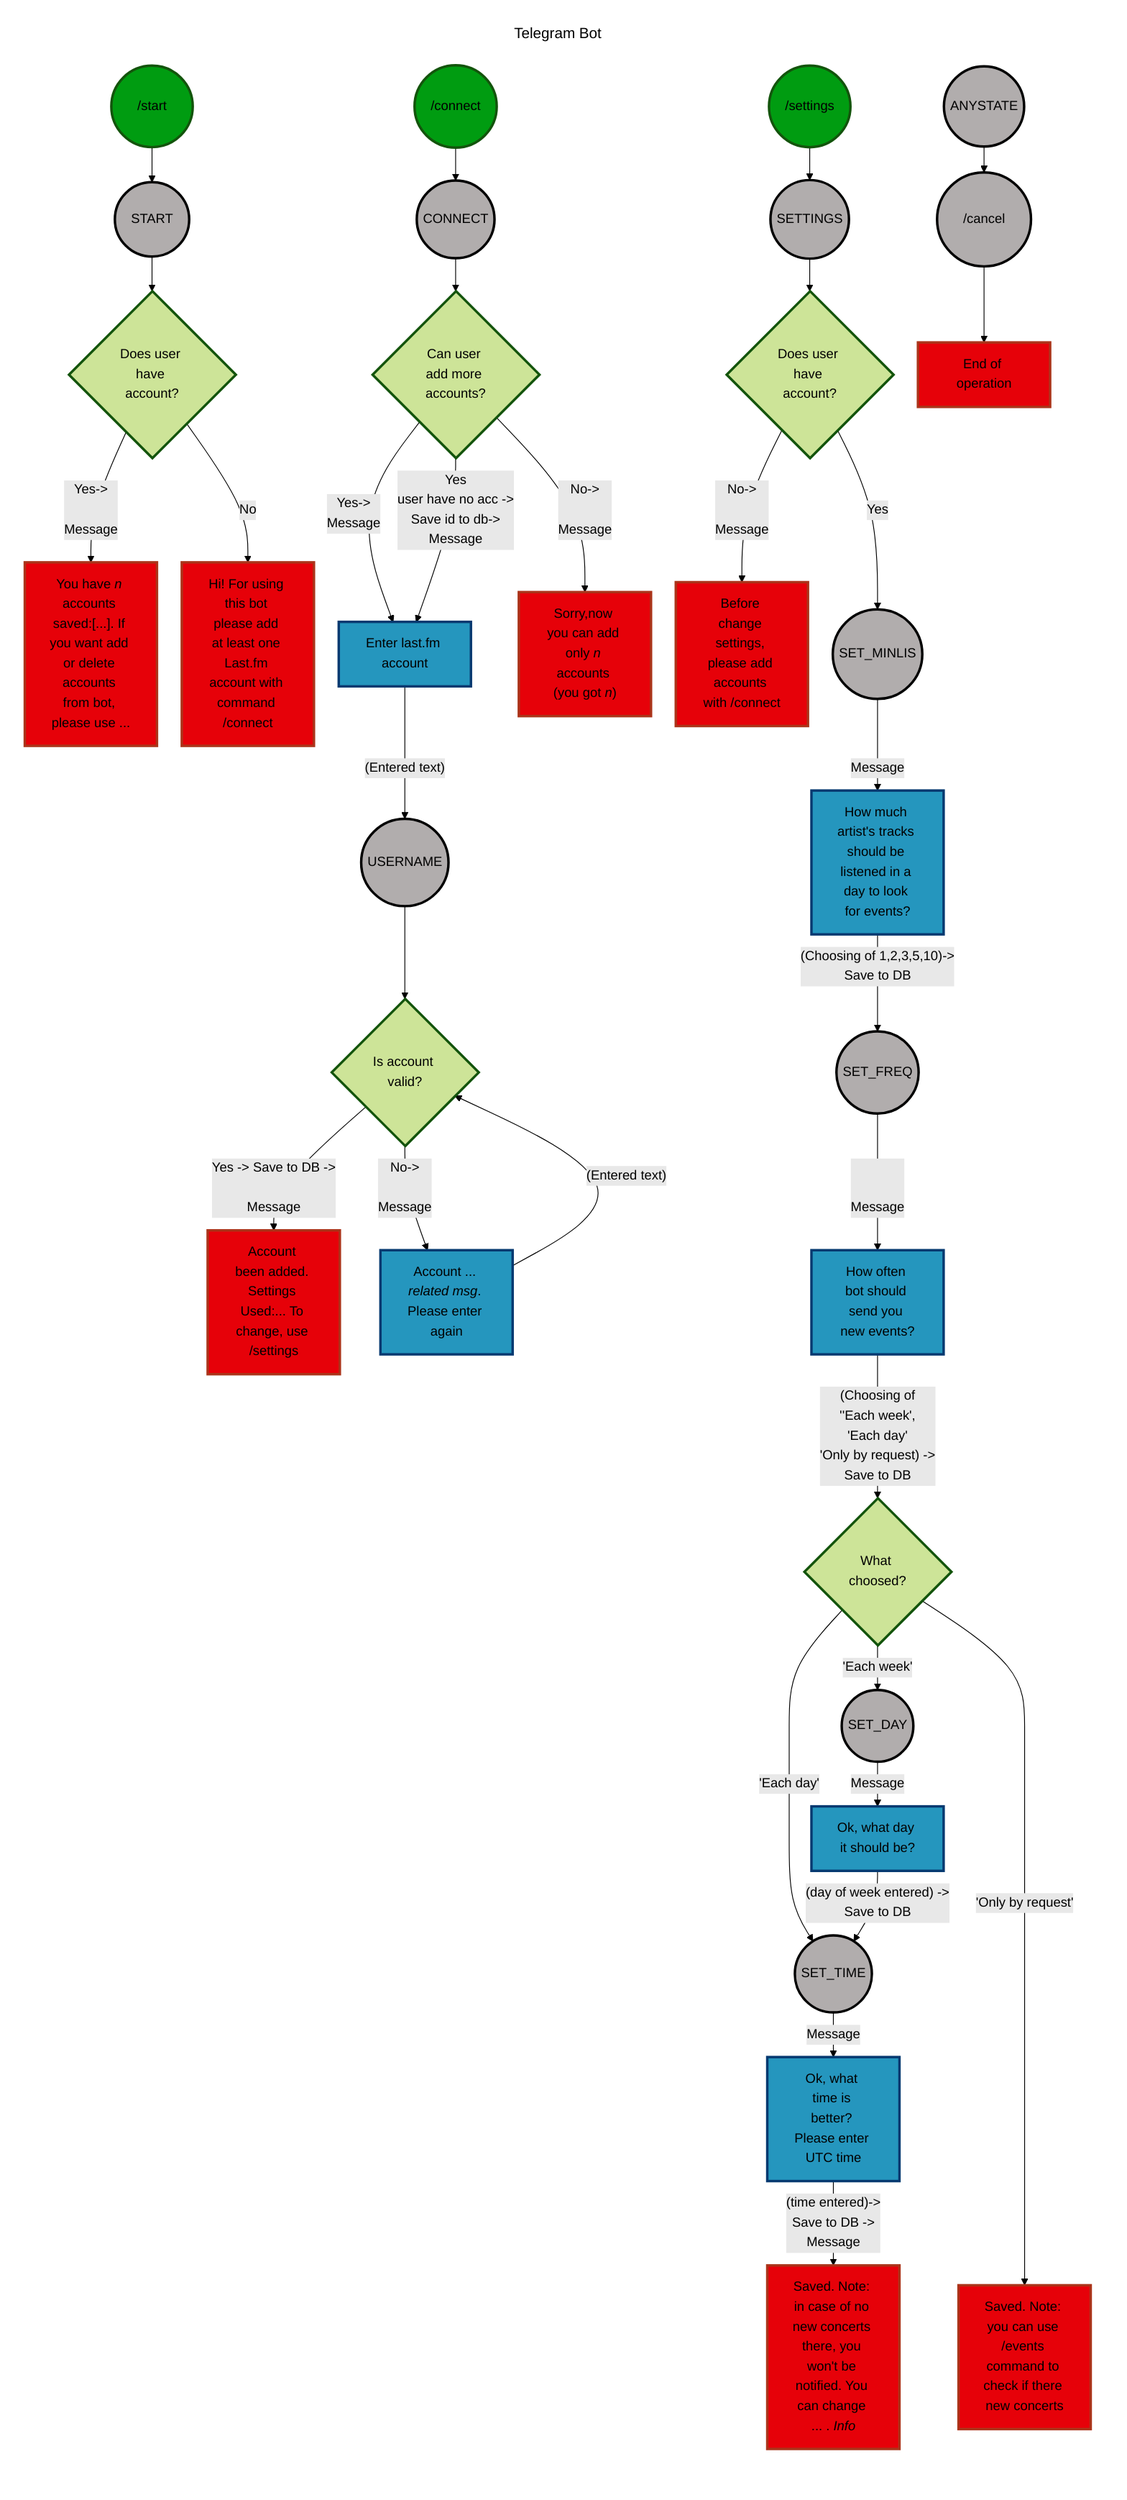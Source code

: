 ---
title: Telegram Bot
---
%%{
    init: {
        'theme': 'forest',
        'flowchart': {
                    'diagramPadding':30,
                    'titleTopMargin':25,
                    'nodeSpacing':30,
                    'rankSpacing':30,
                    'curve':'basis',
                    'padding':15,
                    'defaultRenderer':'dagre-wrapper',
                    'wrappingWidth':100
                    },
        'themeVariables': {
                            }
            }
    }%%

flowchart TB
    A(("⠀⠀/start⠀⠀")) --> A1(("⠀START⠀"))-->B{"`Does user have account?`"}
    B -->|Yes-></br></br>Message| C1["`You have *n* accounts saved:[...]. If you want add or delete accounts from bot, please use ...`"]
    B -->|No| C2["`Hi! For using this bot please add at least one Last.fm account with command /connect`"]
    J -->|Yes-></br>Message|E["`Enter last.fm account`"]
    J -->|Yes</br>user have no acc -></br> Save id to db-></br>Message|E["`Enter last.fm account`"]
    J -->|No-></br></br>Message|K["`Sorry,now you can add only *n* accounts (you got *n*)`"]
    E -->|"(Entered text)"|E1((USERNAME))-->F{Is account valid?}
    F -->|Yes -> Save to DB -></br></br>Message| G["`Account been added. Settings Used:... To change, use /settings`"]
    F -->|No-></br></br>Message| H["`Account ... *related msg*. Please enter again`"]
    H -->|"(Entered text)"|F
    I(("⠀/connect⠀"))-->D(("CONNECT"))-->J{"`Can user add more accounts?`"}
    L(("⠀/settings⠀")) --> L1(("SETTINGS"))-->M{"`Does user have account?`"}
    M -->|No-></br></br>Message| N["`Before change settings, please add accounts with /connect`"]
    M -->|Yes| O((SET_MINLIS))
    O -->|Message|P["`How much artist's tracks should be listened in a day to look for events?`"]
    P -->|"(Choosing of 1,2,3,5,10)-></br>Save to DB"| P1((SET_FREQ))
    P1-->|"</br></br>Message"| Q["`How often bot should send you new events?`"]
    Q-->|"(Choosing of </br>''Each week',</br>'Each day'</br>'Only by request) -></br>Save to DB"|R{What choosed?}
    R-->|'Each day'|R2
    S1["`Ok, what time is better? Please enter UTC time`"]-->|"(time entered)-> </br>Save to DB -> </br>Message"|T["`Saved. Note: in case of no new concerts there, you won't be notified. You can change ... . *Info*`"]
    R-->|'Each week'|R1((SET_DAY))-->|Message|S2["`Ok, what day it should be?`"]
    S2-->|"(day of week entered) -> </br>Save to DB"|R2((SET_TIME))-->|Message|S1
    R------>|'Only by request'|U["`Saved. Note: you can use /events command to check if there new concerts`"]

    Z1((ANYSTATE))-->Z2(("⠀⠀/cancel⠀⠀"))-->Z3[End of operation]


    classDef default stroke-width:3px
    classDef userInput fill:#2596be,stroke:#063970
    classDef state fill:#B1ADAD,stroke:#000000
    classDef entryPoint fill:#009c11
    classDef termination fill:#E60109,stroke:#ab341a
    class A,I,L entryPoint
    class B,F,M,P,R decision
    class C1,C2,G,K,N,T,U,Z3 termination
    class A1,E1,D,O,L1,P1,R1,R2,Z1,Z2 state
    class E,H,P,Q,S1,S2 userInput